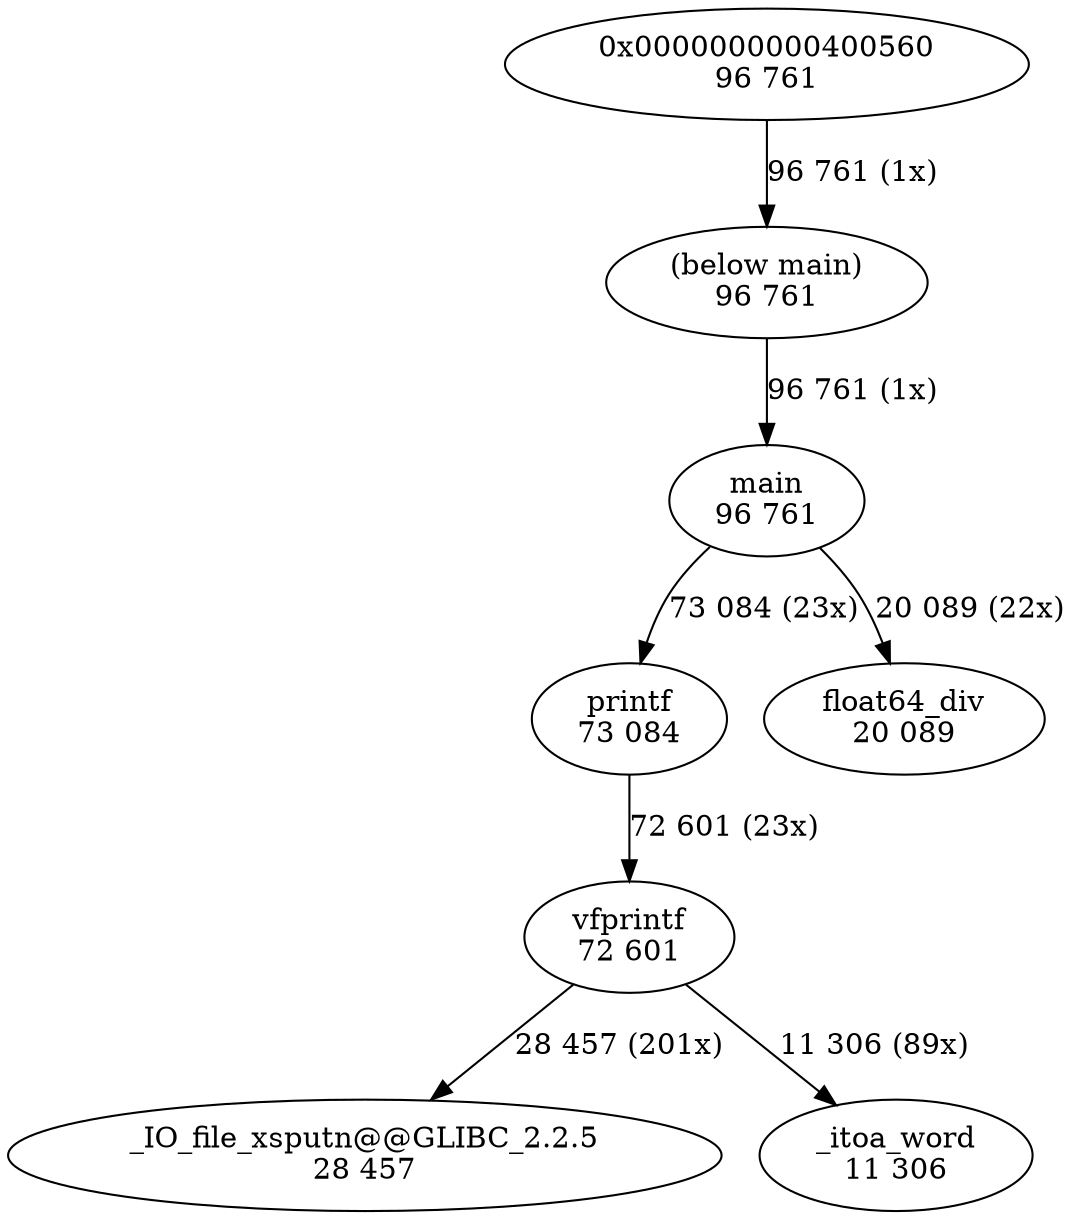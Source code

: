 digraph "callgraph" {
  F1adcce8 [label="(below main)\n96 761"];
  F1afc618 [label="_IO_file_xsputn@@GLIBC_2.2.5\n28 457"];
  F1afdef8 [label="printf\n73 084"];
  F1afe688 [label="vfprintf\n72 601"];
  F1ba8d78 [label="_itoa_word\n11 306"];
  F1be3948 [label="0x0000000000400560\n96 761"];
  F1c6b248 [label="main\n96 761"];
  F1d44e78 [label="float64_div\n20 089"];
  F1adcce8 -> F1c6b248 [weight=2,label="96 761 (1x)"];
  F1afdef8 -> F1afe688 [weight=2,label="72 601 (23x)"];
  F1afe688 -> F1afc618 [weight=2,label="28 457 (201x)"];
  F1afe688 -> F1ba8d78 [weight=2,label="11 306 (89x)"];
  F1be3948 -> F1adcce8 [weight=2,label="96 761 (1x)"];
  F1c6b248 -> F1afdef8 [weight=2,label="73 084 (23x)"];
  F1c6b248 -> F1d44e78 [weight=2,label="20 089 (22x)"];
}
